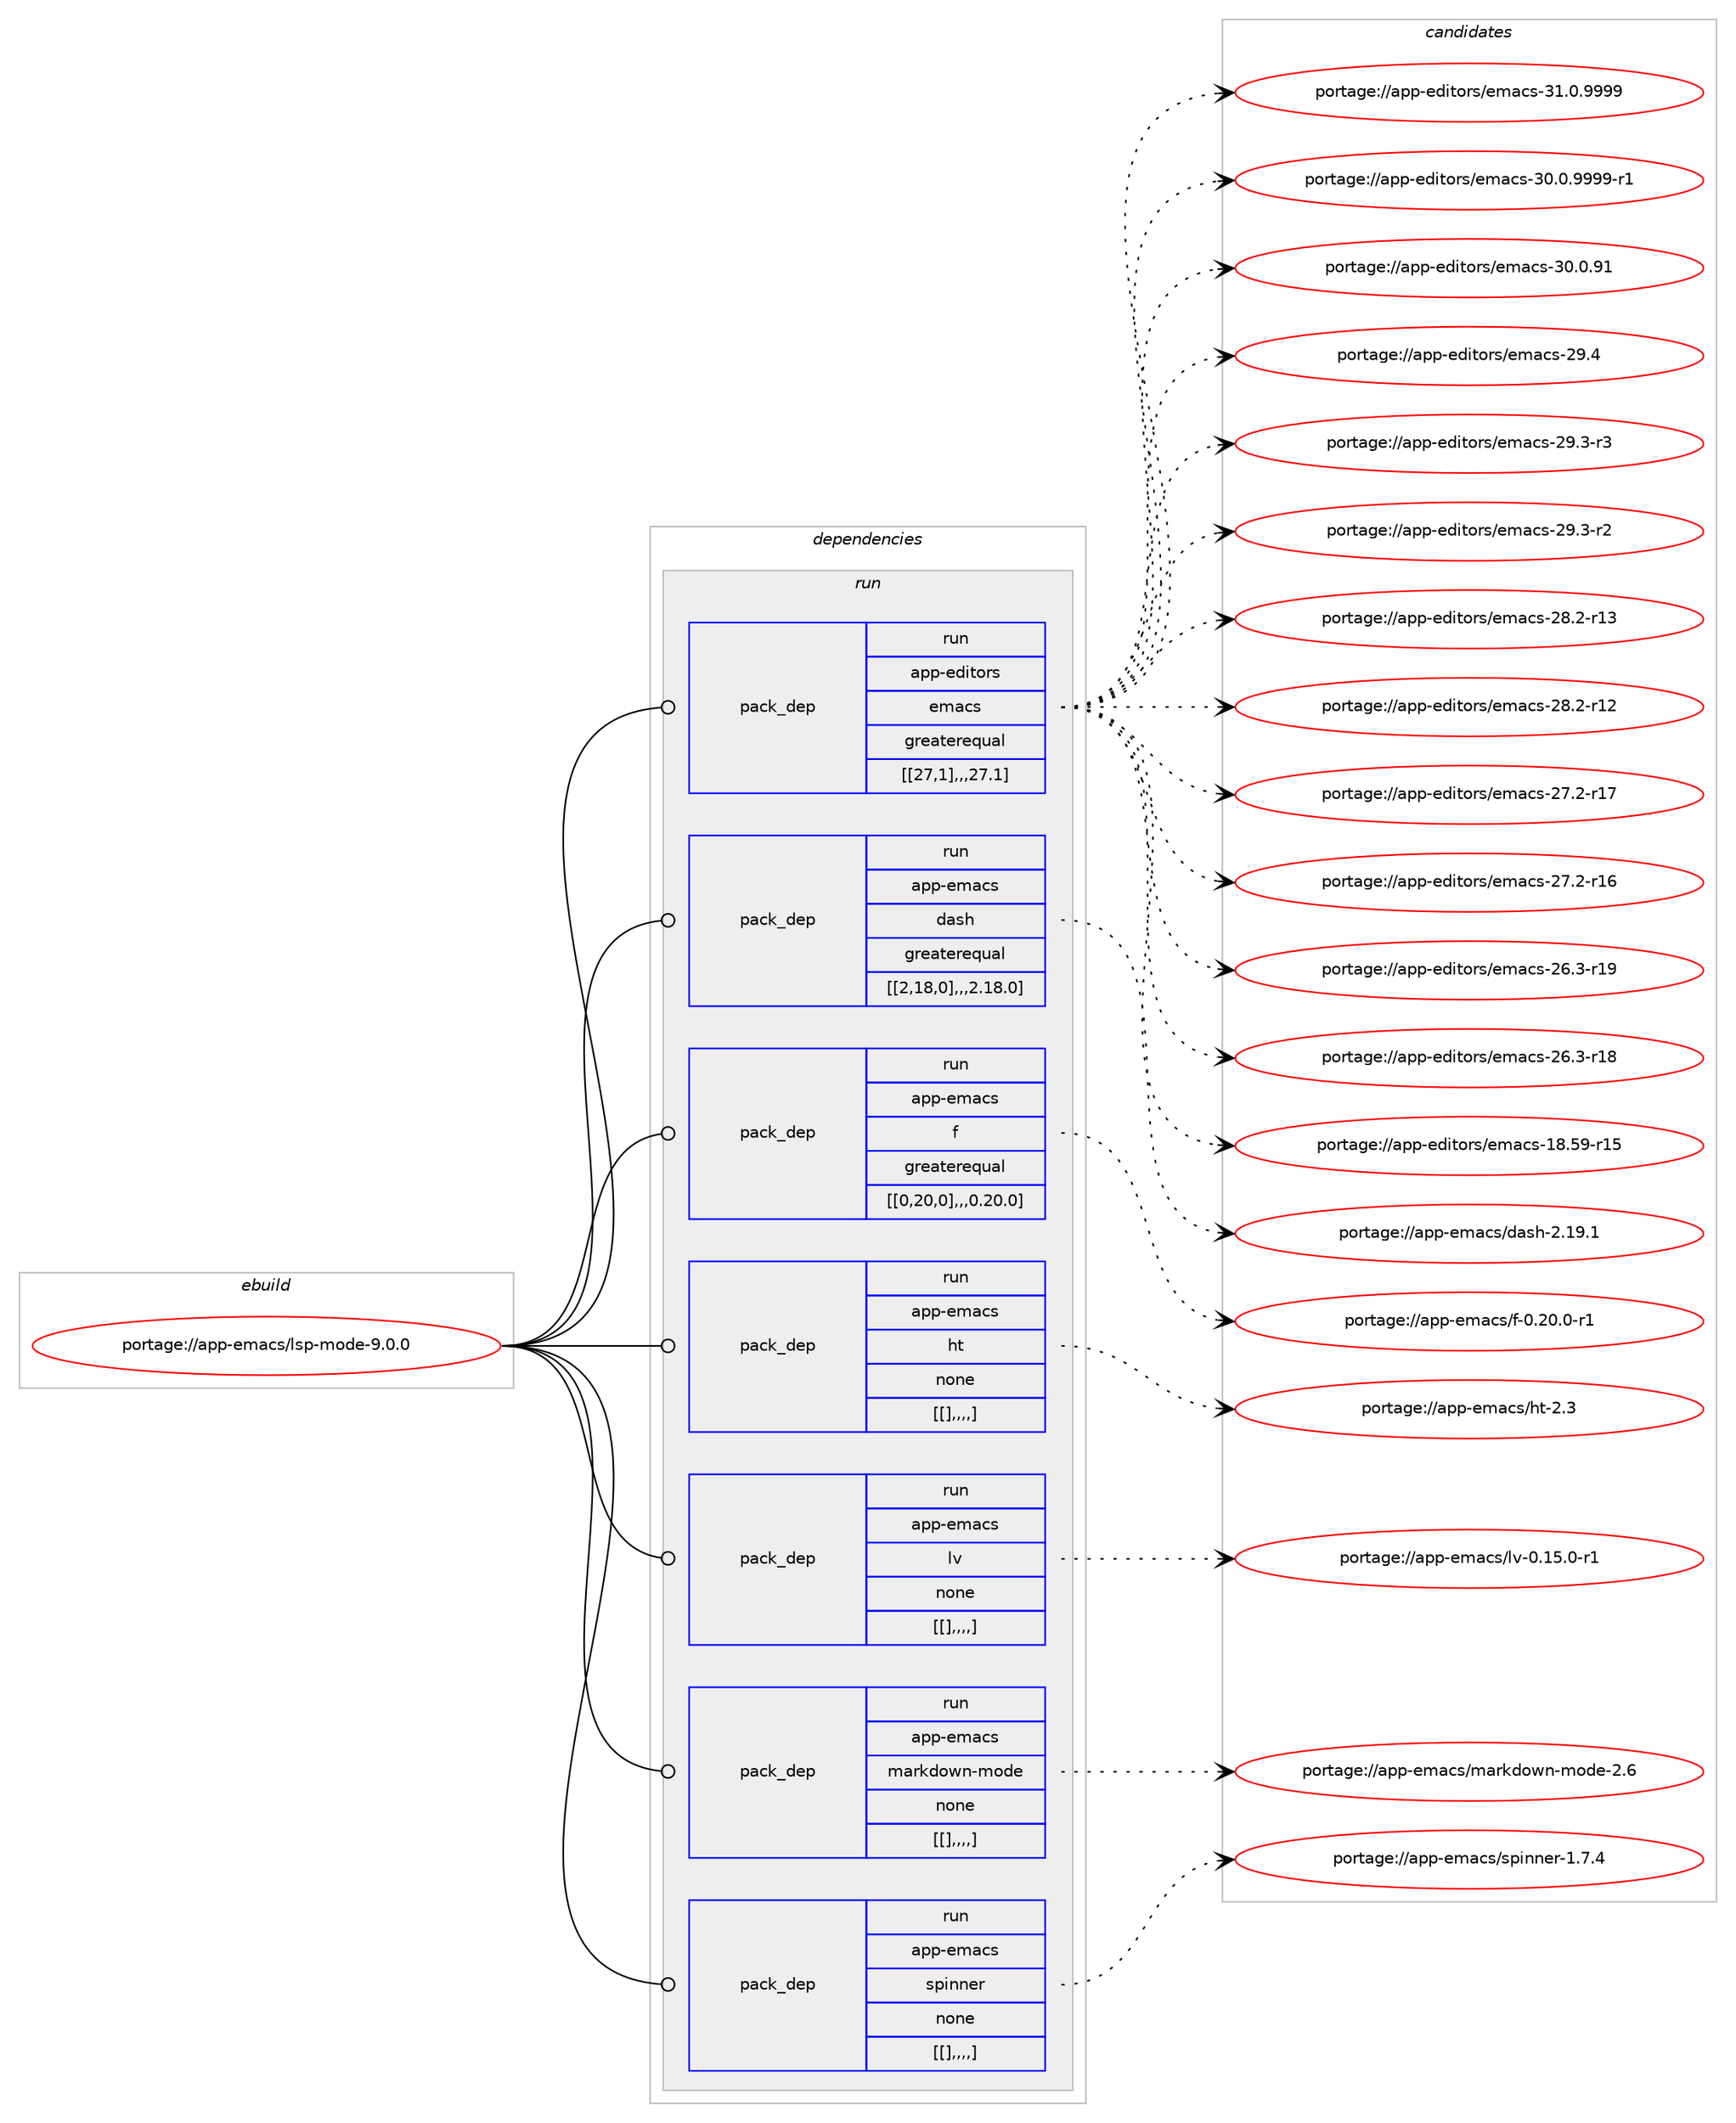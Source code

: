 digraph prolog {

# *************
# Graph options
# *************

newrank=true;
concentrate=true;
compound=true;
graph [rankdir=LR,fontname=Helvetica,fontsize=10,ranksep=1.5];#, ranksep=2.5, nodesep=0.2];
edge  [arrowhead=vee];
node  [fontname=Helvetica,fontsize=10];

# **********
# The ebuild
# **********

subgraph cluster_leftcol {
color=gray;
label=<<i>ebuild</i>>;
id [label="portage://app-emacs/lsp-mode-9.0.0", color=red, width=4, href="../app-emacs/lsp-mode-9.0.0.svg"];
}

# ****************
# The dependencies
# ****************

subgraph cluster_midcol {
color=gray;
label=<<i>dependencies</i>>;
subgraph cluster_compile {
fillcolor="#eeeeee";
style=filled;
label=<<i>compile</i>>;
}
subgraph cluster_compileandrun {
fillcolor="#eeeeee";
style=filled;
label=<<i>compile and run</i>>;
}
subgraph cluster_run {
fillcolor="#eeeeee";
style=filled;
label=<<i>run</i>>;
subgraph pack16775 {
dependency23332 [label=<<TABLE BORDER="0" CELLBORDER="1" CELLSPACING="0" CELLPADDING="4" WIDTH="220"><TR><TD ROWSPAN="6" CELLPADDING="30">pack_dep</TD></TR><TR><TD WIDTH="110">run</TD></TR><TR><TD>app-editors</TD></TR><TR><TD>emacs</TD></TR><TR><TD>greaterequal</TD></TR><TR><TD>[[27,1],,,27.1]</TD></TR></TABLE>>, shape=none, color=blue];
}
id:e -> dependency23332:w [weight=20,style="solid",arrowhead="odot"];
subgraph pack16776 {
dependency23333 [label=<<TABLE BORDER="0" CELLBORDER="1" CELLSPACING="0" CELLPADDING="4" WIDTH="220"><TR><TD ROWSPAN="6" CELLPADDING="30">pack_dep</TD></TR><TR><TD WIDTH="110">run</TD></TR><TR><TD>app-emacs</TD></TR><TR><TD>dash</TD></TR><TR><TD>greaterequal</TD></TR><TR><TD>[[2,18,0],,,2.18.0]</TD></TR></TABLE>>, shape=none, color=blue];
}
id:e -> dependency23333:w [weight=20,style="solid",arrowhead="odot"];
subgraph pack16777 {
dependency23334 [label=<<TABLE BORDER="0" CELLBORDER="1" CELLSPACING="0" CELLPADDING="4" WIDTH="220"><TR><TD ROWSPAN="6" CELLPADDING="30">pack_dep</TD></TR><TR><TD WIDTH="110">run</TD></TR><TR><TD>app-emacs</TD></TR><TR><TD>f</TD></TR><TR><TD>greaterequal</TD></TR><TR><TD>[[0,20,0],,,0.20.0]</TD></TR></TABLE>>, shape=none, color=blue];
}
id:e -> dependency23334:w [weight=20,style="solid",arrowhead="odot"];
subgraph pack16778 {
dependency23335 [label=<<TABLE BORDER="0" CELLBORDER="1" CELLSPACING="0" CELLPADDING="4" WIDTH="220"><TR><TD ROWSPAN="6" CELLPADDING="30">pack_dep</TD></TR><TR><TD WIDTH="110">run</TD></TR><TR><TD>app-emacs</TD></TR><TR><TD>ht</TD></TR><TR><TD>none</TD></TR><TR><TD>[[],,,,]</TD></TR></TABLE>>, shape=none, color=blue];
}
id:e -> dependency23335:w [weight=20,style="solid",arrowhead="odot"];
subgraph pack16779 {
dependency23336 [label=<<TABLE BORDER="0" CELLBORDER="1" CELLSPACING="0" CELLPADDING="4" WIDTH="220"><TR><TD ROWSPAN="6" CELLPADDING="30">pack_dep</TD></TR><TR><TD WIDTH="110">run</TD></TR><TR><TD>app-emacs</TD></TR><TR><TD>lv</TD></TR><TR><TD>none</TD></TR><TR><TD>[[],,,,]</TD></TR></TABLE>>, shape=none, color=blue];
}
id:e -> dependency23336:w [weight=20,style="solid",arrowhead="odot"];
subgraph pack16780 {
dependency23337 [label=<<TABLE BORDER="0" CELLBORDER="1" CELLSPACING="0" CELLPADDING="4" WIDTH="220"><TR><TD ROWSPAN="6" CELLPADDING="30">pack_dep</TD></TR><TR><TD WIDTH="110">run</TD></TR><TR><TD>app-emacs</TD></TR><TR><TD>markdown-mode</TD></TR><TR><TD>none</TD></TR><TR><TD>[[],,,,]</TD></TR></TABLE>>, shape=none, color=blue];
}
id:e -> dependency23337:w [weight=20,style="solid",arrowhead="odot"];
subgraph pack16781 {
dependency23338 [label=<<TABLE BORDER="0" CELLBORDER="1" CELLSPACING="0" CELLPADDING="4" WIDTH="220"><TR><TD ROWSPAN="6" CELLPADDING="30">pack_dep</TD></TR><TR><TD WIDTH="110">run</TD></TR><TR><TD>app-emacs</TD></TR><TR><TD>spinner</TD></TR><TR><TD>none</TD></TR><TR><TD>[[],,,,]</TD></TR></TABLE>>, shape=none, color=blue];
}
id:e -> dependency23338:w [weight=20,style="solid",arrowhead="odot"];
}
}

# **************
# The candidates
# **************

subgraph cluster_choices {
rank=same;
color=gray;
label=<<i>candidates</i>>;

subgraph choice16775 {
color=black;
nodesep=1;
choice971121124510110010511611111411547101109979911545514946484657575757 [label="portage://app-editors/emacs-31.0.9999", color=red, width=4,href="../app-editors/emacs-31.0.9999.svg"];
choice9711211245101100105116111114115471011099799115455148464846575757574511449 [label="portage://app-editors/emacs-30.0.9999-r1", color=red, width=4,href="../app-editors/emacs-30.0.9999-r1.svg"];
choice97112112451011001051161111141154710110997991154551484648465749 [label="portage://app-editors/emacs-30.0.91", color=red, width=4,href="../app-editors/emacs-30.0.91.svg"];
choice97112112451011001051161111141154710110997991154550574652 [label="portage://app-editors/emacs-29.4", color=red, width=4,href="../app-editors/emacs-29.4.svg"];
choice971121124510110010511611111411547101109979911545505746514511451 [label="portage://app-editors/emacs-29.3-r3", color=red, width=4,href="../app-editors/emacs-29.3-r3.svg"];
choice971121124510110010511611111411547101109979911545505746514511450 [label="portage://app-editors/emacs-29.3-r2", color=red, width=4,href="../app-editors/emacs-29.3-r2.svg"];
choice97112112451011001051161111141154710110997991154550564650451144951 [label="portage://app-editors/emacs-28.2-r13", color=red, width=4,href="../app-editors/emacs-28.2-r13.svg"];
choice97112112451011001051161111141154710110997991154550564650451144950 [label="portage://app-editors/emacs-28.2-r12", color=red, width=4,href="../app-editors/emacs-28.2-r12.svg"];
choice97112112451011001051161111141154710110997991154550554650451144955 [label="portage://app-editors/emacs-27.2-r17", color=red, width=4,href="../app-editors/emacs-27.2-r17.svg"];
choice97112112451011001051161111141154710110997991154550554650451144954 [label="portage://app-editors/emacs-27.2-r16", color=red, width=4,href="../app-editors/emacs-27.2-r16.svg"];
choice97112112451011001051161111141154710110997991154550544651451144957 [label="portage://app-editors/emacs-26.3-r19", color=red, width=4,href="../app-editors/emacs-26.3-r19.svg"];
choice97112112451011001051161111141154710110997991154550544651451144956 [label="portage://app-editors/emacs-26.3-r18", color=red, width=4,href="../app-editors/emacs-26.3-r18.svg"];
choice9711211245101100105116111114115471011099799115454956465357451144953 [label="portage://app-editors/emacs-18.59-r15", color=red, width=4,href="../app-editors/emacs-18.59-r15.svg"];
dependency23332:e -> choice971121124510110010511611111411547101109979911545514946484657575757:w [style=dotted,weight="100"];
dependency23332:e -> choice9711211245101100105116111114115471011099799115455148464846575757574511449:w [style=dotted,weight="100"];
dependency23332:e -> choice97112112451011001051161111141154710110997991154551484648465749:w [style=dotted,weight="100"];
dependency23332:e -> choice97112112451011001051161111141154710110997991154550574652:w [style=dotted,weight="100"];
dependency23332:e -> choice971121124510110010511611111411547101109979911545505746514511451:w [style=dotted,weight="100"];
dependency23332:e -> choice971121124510110010511611111411547101109979911545505746514511450:w [style=dotted,weight="100"];
dependency23332:e -> choice97112112451011001051161111141154710110997991154550564650451144951:w [style=dotted,weight="100"];
dependency23332:e -> choice97112112451011001051161111141154710110997991154550564650451144950:w [style=dotted,weight="100"];
dependency23332:e -> choice97112112451011001051161111141154710110997991154550554650451144955:w [style=dotted,weight="100"];
dependency23332:e -> choice97112112451011001051161111141154710110997991154550554650451144954:w [style=dotted,weight="100"];
dependency23332:e -> choice97112112451011001051161111141154710110997991154550544651451144957:w [style=dotted,weight="100"];
dependency23332:e -> choice97112112451011001051161111141154710110997991154550544651451144956:w [style=dotted,weight="100"];
dependency23332:e -> choice9711211245101100105116111114115471011099799115454956465357451144953:w [style=dotted,weight="100"];
}
subgraph choice16776 {
color=black;
nodesep=1;
choice97112112451011099799115471009711510445504649574649 [label="portage://app-emacs/dash-2.19.1", color=red, width=4,href="../app-emacs/dash-2.19.1.svg"];
dependency23333:e -> choice97112112451011099799115471009711510445504649574649:w [style=dotted,weight="100"];
}
subgraph choice16777 {
color=black;
nodesep=1;
choice9711211245101109979911547102454846504846484511449 [label="portage://app-emacs/f-0.20.0-r1", color=red, width=4,href="../app-emacs/f-0.20.0-r1.svg"];
dependency23334:e -> choice9711211245101109979911547102454846504846484511449:w [style=dotted,weight="100"];
}
subgraph choice16778 {
color=black;
nodesep=1;
choice971121124510110997991154710411645504651 [label="portage://app-emacs/ht-2.3", color=red, width=4,href="../app-emacs/ht-2.3.svg"];
dependency23335:e -> choice971121124510110997991154710411645504651:w [style=dotted,weight="100"];
}
subgraph choice16779 {
color=black;
nodesep=1;
choice9711211245101109979911547108118454846495346484511449 [label="portage://app-emacs/lv-0.15.0-r1", color=red, width=4,href="../app-emacs/lv-0.15.0-r1.svg"];
dependency23336:e -> choice9711211245101109979911547108118454846495346484511449:w [style=dotted,weight="100"];
}
subgraph choice16780 {
color=black;
nodesep=1;
choice9711211245101109979911547109971141071001111191104510911110010145504654 [label="portage://app-emacs/markdown-mode-2.6", color=red, width=4,href="../app-emacs/markdown-mode-2.6.svg"];
dependency23337:e -> choice9711211245101109979911547109971141071001111191104510911110010145504654:w [style=dotted,weight="100"];
}
subgraph choice16781 {
color=black;
nodesep=1;
choice9711211245101109979911547115112105110110101114454946554652 [label="portage://app-emacs/spinner-1.7.4", color=red, width=4,href="../app-emacs/spinner-1.7.4.svg"];
dependency23338:e -> choice9711211245101109979911547115112105110110101114454946554652:w [style=dotted,weight="100"];
}
}

}
